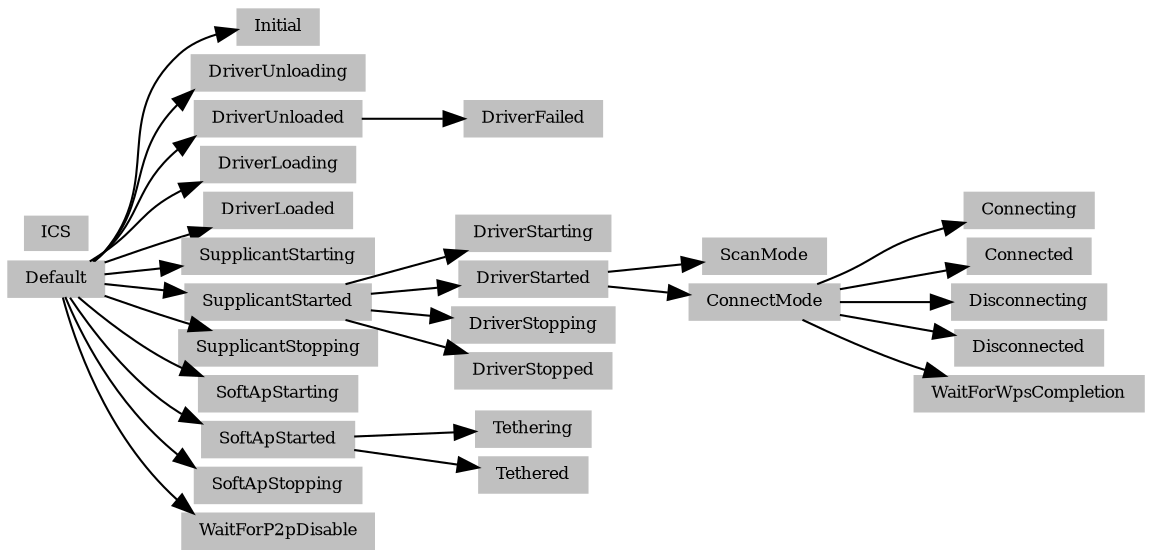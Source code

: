 digraph WSM {
  size="16,6";
  fontname = "Microsoft YaHei";
  nodesep=0.05;
  rankdir = LR;
  /*rotate = 90;*/
  edge[len=2];
  node[style=filled, shape=record, fontsize=8];
  node[height=0.20, width=0.20, color=gray];

"Default" -> "Initial";
"Default" -> "DriverUnloading";
"Default" -> "DriverUnloaded";
"DriverUnloaded" -> "DriverFailed";
"Default" -> "DriverLoading";
"Default" -> "DriverLoaded";
"Default" -> "SupplicantStarting";
"Default" -> "SupplicantStarted";
"SupplicantStarted" -> "DriverStarting";
"SupplicantStarted" -> "DriverStarted";
"DriverStarted" -> "ScanMode";
"DriverStarted" -> "ConnectMode";
"ConnectMode" -> "Connecting";
"ConnectMode" -> "Connected";
"ConnectMode" -> "Disconnecting";
"ConnectMode" -> "Disconnected";
"ConnectMode" -> "WaitForWpsCompletion";
"SupplicantStarted" -> "DriverStopping";
"SupplicantStarted" -> "DriverStopped";
"Default" -> "SupplicantStopping";
"Default" -> "SoftApStarting";
"Default" -> "SoftApStarted";
"SoftApStarted" -> "Tethering";
"SoftApStarted" -> "Tethered";
"Default" -> "SoftApStopping";
"Default" -> "WaitForP2pDisable";
"ICS" [ shape = plaintext ];
}



